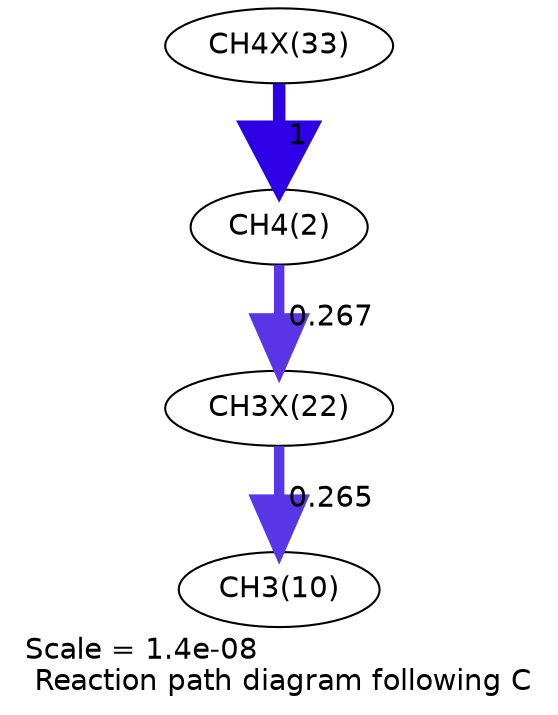 digraph reaction_paths {
center=1;
s32 -> s4[fontname="Helvetica", penwidth=6, arrowsize=3, color="0.7, 1.5, 0.9"
, label=" 1"];
s4 -> s28[fontname="Helvetica", penwidth=5, arrowsize=2.5, color="0.7, 0.767, 0.9"
, label=" 0.267"];
s28 -> s12[fontname="Helvetica", penwidth=5, arrowsize=2.5, color="0.7, 0.765, 0.9"
, label=" 0.265"];
s4 [ fontname="Helvetica", label="CH4(2)"];
s12 [ fontname="Helvetica", label="CH3(10)"];
s28 [ fontname="Helvetica", label="CH3X(22)"];
s32 [ fontname="Helvetica", label="CH4X(33)"];
 label = "Scale = 1.4e-08\l Reaction path diagram following C";
 fontname = "Helvetica";
}
